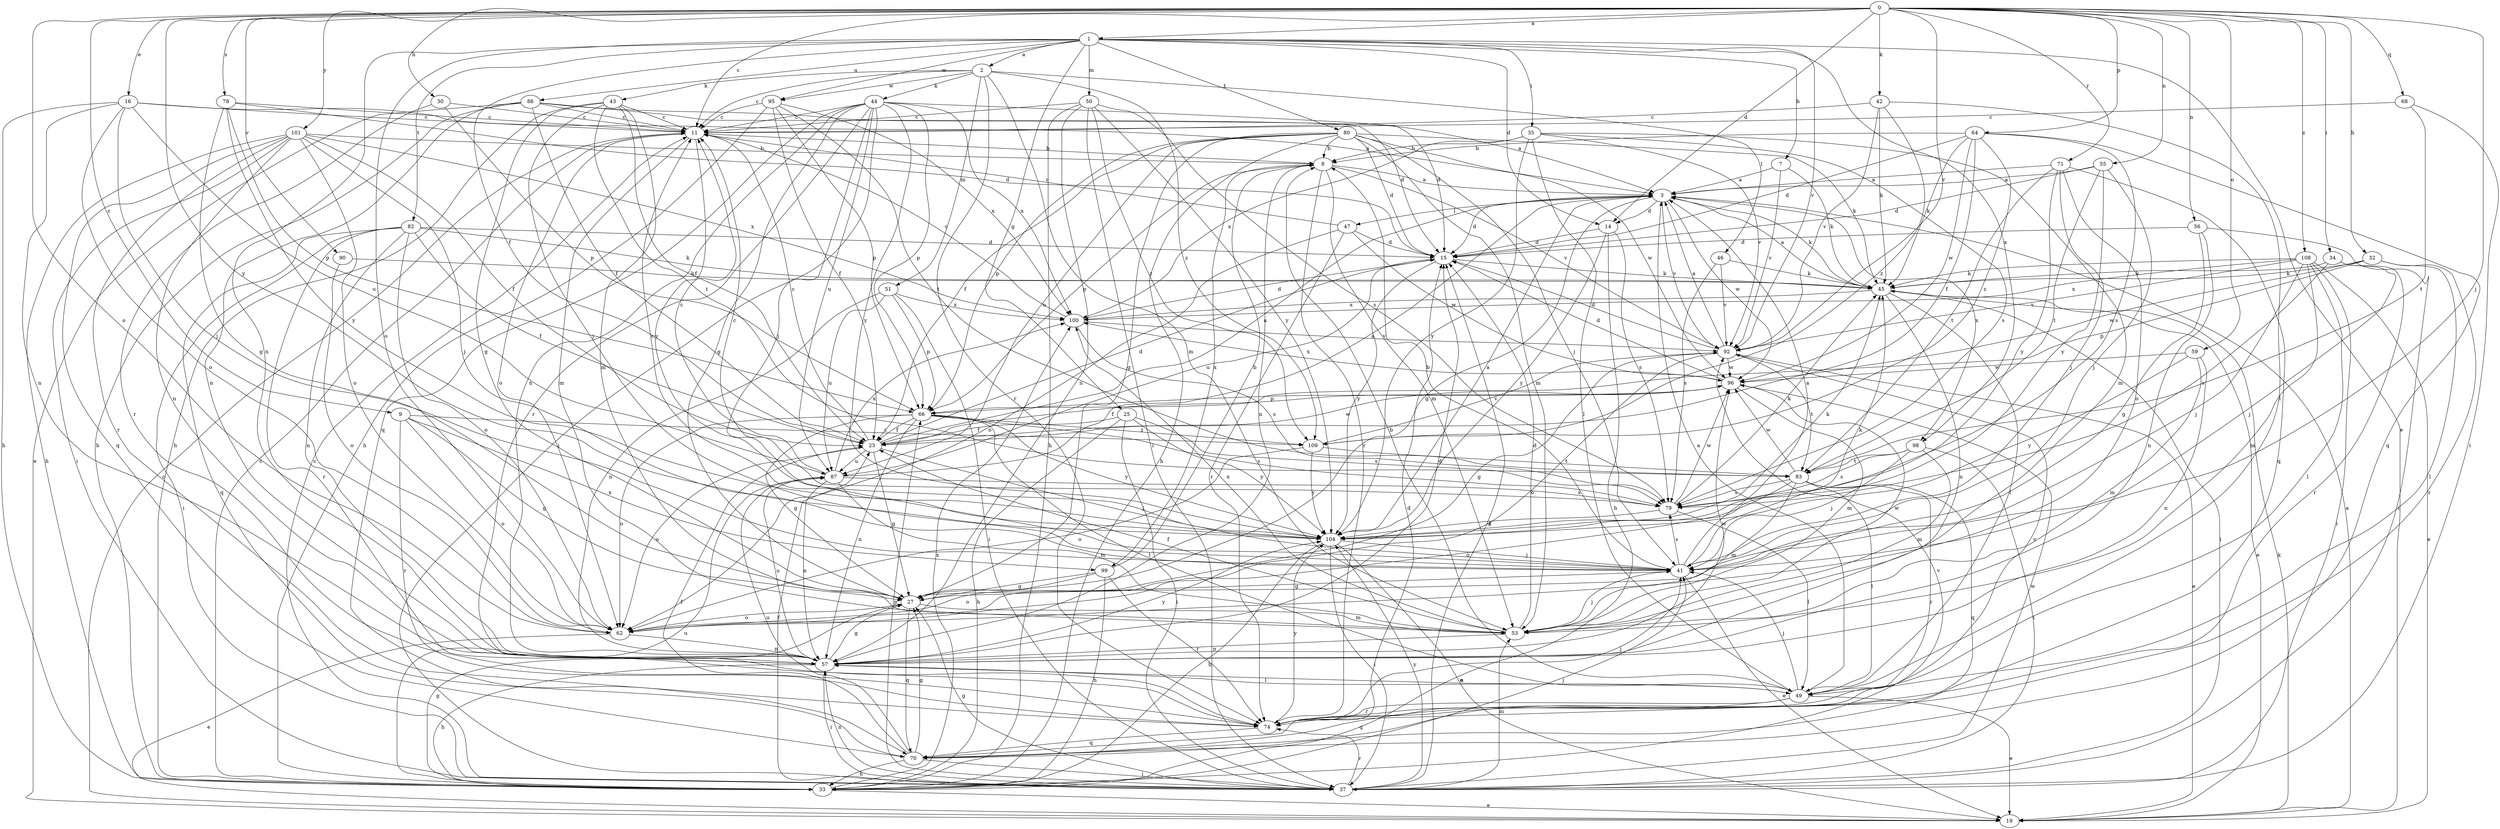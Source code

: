 strict digraph  {
0;
1;
2;
3;
7;
8;
9;
11;
14;
15;
16;
19;
23;
25;
27;
30;
32;
33;
34;
35;
37;
41;
42;
43;
44;
45;
46;
47;
49;
50;
51;
53;
55;
56;
57;
59;
62;
64;
66;
68;
70;
71;
74;
78;
79;
80;
82;
83;
86;
87;
90;
92;
95;
96;
98;
99;
100;
101;
104;
108;
109;
0 -> 1  [label=a];
0 -> 9  [label=c];
0 -> 11  [label=c];
0 -> 14  [label=d];
0 -> 16  [label=e];
0 -> 30  [label=h];
0 -> 32  [label=h];
0 -> 34  [label=i];
0 -> 41  [label=j];
0 -> 42  [label=k];
0 -> 55  [label=n];
0 -> 56  [label=n];
0 -> 59  [label=o];
0 -> 62  [label=o];
0 -> 64  [label=p];
0 -> 68  [label=q];
0 -> 71  [label=r];
0 -> 78  [label=s];
0 -> 90  [label=v];
0 -> 92  [label=v];
0 -> 101  [label=y];
0 -> 104  [label=y];
0 -> 108  [label=z];
1 -> 2  [label=a];
1 -> 7  [label=b];
1 -> 14  [label=d];
1 -> 19  [label=e];
1 -> 23  [label=f];
1 -> 25  [label=g];
1 -> 35  [label=i];
1 -> 50  [label=m];
1 -> 57  [label=n];
1 -> 62  [label=o];
1 -> 80  [label=t];
1 -> 82  [label=t];
1 -> 86  [label=u];
1 -> 92  [label=v];
1 -> 95  [label=w];
1 -> 98  [label=x];
2 -> 11  [label=c];
2 -> 43  [label=k];
2 -> 44  [label=k];
2 -> 46  [label=l];
2 -> 51  [label=m];
2 -> 53  [label=m];
2 -> 74  [label=r];
2 -> 95  [label=w];
2 -> 109  [label=z];
3 -> 14  [label=d];
3 -> 15  [label=d];
3 -> 27  [label=g];
3 -> 45  [label=k];
3 -> 47  [label=l];
3 -> 92  [label=v];
3 -> 96  [label=w];
3 -> 98  [label=x];
7 -> 3  [label=a];
7 -> 45  [label=k];
7 -> 92  [label=v];
8 -> 3  [label=a];
8 -> 53  [label=m];
8 -> 57  [label=n];
8 -> 66  [label=p];
8 -> 74  [label=r];
8 -> 92  [label=v];
8 -> 99  [label=x];
9 -> 27  [label=g];
9 -> 62  [label=o];
9 -> 74  [label=r];
9 -> 99  [label=x];
9 -> 109  [label=z];
11 -> 8  [label=b];
11 -> 53  [label=m];
11 -> 62  [label=o];
11 -> 104  [label=y];
14 -> 15  [label=d];
14 -> 33  [label=h];
14 -> 79  [label=s];
14 -> 104  [label=y];
15 -> 45  [label=k];
15 -> 87  [label=u];
15 -> 104  [label=y];
16 -> 3  [label=a];
16 -> 11  [label=c];
16 -> 33  [label=h];
16 -> 41  [label=j];
16 -> 57  [label=n];
16 -> 62  [label=o];
16 -> 87  [label=u];
19 -> 3  [label=a];
19 -> 11  [label=c];
19 -> 45  [label=k];
23 -> 3  [label=a];
23 -> 11  [label=c];
23 -> 15  [label=d];
23 -> 27  [label=g];
23 -> 41  [label=j];
23 -> 62  [label=o];
23 -> 87  [label=u];
23 -> 96  [label=w];
25 -> 23  [label=f];
25 -> 33  [label=h];
25 -> 37  [label=i];
25 -> 79  [label=s];
25 -> 104  [label=y];
27 -> 53  [label=m];
27 -> 62  [label=o];
27 -> 70  [label=q];
30 -> 11  [label=c];
30 -> 66  [label=p];
30 -> 74  [label=r];
32 -> 45  [label=k];
32 -> 49  [label=l];
32 -> 66  [label=p];
32 -> 74  [label=r];
32 -> 96  [label=w];
33 -> 11  [label=c];
33 -> 19  [label=e];
33 -> 27  [label=g];
33 -> 41  [label=j];
33 -> 87  [label=u];
33 -> 92  [label=v];
33 -> 100  [label=x];
34 -> 41  [label=j];
34 -> 45  [label=k];
34 -> 74  [label=r];
34 -> 79  [label=s];
35 -> 8  [label=b];
35 -> 49  [label=l];
35 -> 53  [label=m];
35 -> 79  [label=s];
35 -> 92  [label=v];
35 -> 100  [label=x];
35 -> 104  [label=y];
37 -> 11  [label=c];
37 -> 15  [label=d];
37 -> 23  [label=f];
37 -> 27  [label=g];
37 -> 53  [label=m];
37 -> 57  [label=n];
37 -> 66  [label=p];
37 -> 74  [label=r];
37 -> 96  [label=w];
37 -> 104  [label=y];
41 -> 3  [label=a];
41 -> 8  [label=b];
41 -> 19  [label=e];
41 -> 27  [label=g];
41 -> 45  [label=k];
41 -> 79  [label=s];
42 -> 11  [label=c];
42 -> 45  [label=k];
42 -> 49  [label=l];
42 -> 92  [label=v];
42 -> 109  [label=z];
43 -> 11  [label=c];
43 -> 23  [label=f];
43 -> 27  [label=g];
43 -> 33  [label=h];
43 -> 41  [label=j];
43 -> 53  [label=m];
43 -> 83  [label=t];
44 -> 11  [label=c];
44 -> 15  [label=d];
44 -> 27  [label=g];
44 -> 37  [label=i];
44 -> 41  [label=j];
44 -> 57  [label=n];
44 -> 66  [label=p];
44 -> 70  [label=q];
44 -> 74  [label=r];
44 -> 87  [label=u];
44 -> 100  [label=x];
44 -> 104  [label=y];
45 -> 3  [label=a];
45 -> 19  [label=e];
45 -> 37  [label=i];
45 -> 49  [label=l];
45 -> 57  [label=n];
45 -> 100  [label=x];
46 -> 45  [label=k];
46 -> 79  [label=s];
46 -> 92  [label=v];
47 -> 11  [label=c];
47 -> 15  [label=d];
47 -> 62  [label=o];
47 -> 74  [label=r];
47 -> 96  [label=w];
49 -> 3  [label=a];
49 -> 8  [label=b];
49 -> 19  [label=e];
49 -> 41  [label=j];
49 -> 57  [label=n];
49 -> 70  [label=q];
49 -> 74  [label=r];
50 -> 11  [label=c];
50 -> 33  [label=h];
50 -> 37  [label=i];
50 -> 57  [label=n];
50 -> 79  [label=s];
50 -> 104  [label=y];
50 -> 109  [label=z];
51 -> 37  [label=i];
51 -> 57  [label=n];
51 -> 66  [label=p];
51 -> 87  [label=u];
51 -> 100  [label=x];
53 -> 15  [label=d];
53 -> 23  [label=f];
53 -> 41  [label=j];
53 -> 57  [label=n];
53 -> 96  [label=w];
53 -> 100  [label=x];
55 -> 3  [label=a];
55 -> 15  [label=d];
55 -> 41  [label=j];
55 -> 83  [label=t];
55 -> 104  [label=y];
56 -> 15  [label=d];
56 -> 27  [label=g];
56 -> 37  [label=i];
56 -> 57  [label=n];
57 -> 15  [label=d];
57 -> 27  [label=g];
57 -> 33  [label=h];
57 -> 37  [label=i];
57 -> 49  [label=l];
57 -> 87  [label=u];
57 -> 96  [label=w];
57 -> 104  [label=y];
59 -> 53  [label=m];
59 -> 57  [label=n];
59 -> 96  [label=w];
59 -> 104  [label=y];
62 -> 19  [label=e];
62 -> 57  [label=n];
64 -> 8  [label=b];
64 -> 15  [label=d];
64 -> 23  [label=f];
64 -> 45  [label=k];
64 -> 70  [label=q];
64 -> 79  [label=s];
64 -> 96  [label=w];
64 -> 109  [label=z];
66 -> 23  [label=f];
66 -> 27  [label=g];
66 -> 49  [label=l];
66 -> 57  [label=n];
66 -> 62  [label=o];
66 -> 79  [label=s];
66 -> 104  [label=y];
66 -> 109  [label=z];
68 -> 11  [label=c];
68 -> 37  [label=i];
68 -> 83  [label=t];
70 -> 15  [label=d];
70 -> 23  [label=f];
70 -> 27  [label=g];
70 -> 33  [label=h];
70 -> 37  [label=i];
70 -> 87  [label=u];
71 -> 3  [label=a];
71 -> 41  [label=j];
71 -> 62  [label=o];
71 -> 70  [label=q];
71 -> 83  [label=t];
71 -> 104  [label=y];
74 -> 41  [label=j];
74 -> 70  [label=q];
74 -> 92  [label=v];
74 -> 104  [label=y];
78 -> 11  [label=c];
78 -> 15  [label=d];
78 -> 27  [label=g];
78 -> 66  [label=p];
78 -> 104  [label=y];
79 -> 11  [label=c];
79 -> 45  [label=k];
79 -> 49  [label=l];
79 -> 96  [label=w];
79 -> 104  [label=y];
80 -> 8  [label=b];
80 -> 15  [label=d];
80 -> 23  [label=f];
80 -> 27  [label=g];
80 -> 33  [label=h];
80 -> 41  [label=j];
80 -> 45  [label=k];
80 -> 53  [label=m];
80 -> 66  [label=p];
80 -> 87  [label=u];
80 -> 96  [label=w];
82 -> 15  [label=d];
82 -> 23  [label=f];
82 -> 37  [label=i];
82 -> 45  [label=k];
82 -> 57  [label=n];
82 -> 62  [label=o];
82 -> 70  [label=q];
82 -> 74  [label=r];
83 -> 49  [label=l];
83 -> 53  [label=m];
83 -> 62  [label=o];
83 -> 70  [label=q];
83 -> 74  [label=r];
83 -> 79  [label=s];
83 -> 96  [label=w];
86 -> 3  [label=a];
86 -> 11  [label=c];
86 -> 15  [label=d];
86 -> 19  [label=e];
86 -> 23  [label=f];
86 -> 33  [label=h];
86 -> 57  [label=n];
87 -> 3  [label=a];
87 -> 11  [label=c];
87 -> 53  [label=m];
87 -> 57  [label=n];
87 -> 79  [label=s];
87 -> 100  [label=x];
90 -> 45  [label=k];
90 -> 62  [label=o];
92 -> 3  [label=a];
92 -> 15  [label=d];
92 -> 19  [label=e];
92 -> 27  [label=g];
92 -> 62  [label=o];
92 -> 83  [label=t];
92 -> 96  [label=w];
95 -> 11  [label=c];
95 -> 23  [label=f];
95 -> 33  [label=h];
95 -> 66  [label=p];
95 -> 83  [label=t];
95 -> 100  [label=x];
96 -> 15  [label=d];
96 -> 23  [label=f];
96 -> 53  [label=m];
96 -> 66  [label=p];
96 -> 100  [label=x];
98 -> 37  [label=i];
98 -> 41  [label=j];
98 -> 53  [label=m];
98 -> 79  [label=s];
98 -> 83  [label=t];
99 -> 8  [label=b];
99 -> 27  [label=g];
99 -> 33  [label=h];
99 -> 62  [label=o];
99 -> 74  [label=r];
100 -> 11  [label=c];
100 -> 15  [label=d];
100 -> 79  [label=s];
100 -> 92  [label=v];
101 -> 8  [label=b];
101 -> 23  [label=f];
101 -> 33  [label=h];
101 -> 37  [label=i];
101 -> 41  [label=j];
101 -> 57  [label=n];
101 -> 62  [label=o];
101 -> 70  [label=q];
101 -> 74  [label=r];
101 -> 100  [label=x];
104 -> 3  [label=a];
104 -> 11  [label=c];
104 -> 19  [label=e];
104 -> 33  [label=h];
104 -> 37  [label=i];
104 -> 41  [label=j];
104 -> 45  [label=k];
108 -> 19  [label=e];
108 -> 37  [label=i];
108 -> 41  [label=j];
108 -> 45  [label=k];
108 -> 49  [label=l];
108 -> 53  [label=m];
108 -> 92  [label=v];
108 -> 100  [label=x];
109 -> 62  [label=o];
109 -> 83  [label=t];
109 -> 92  [label=v];
109 -> 104  [label=y];
}
